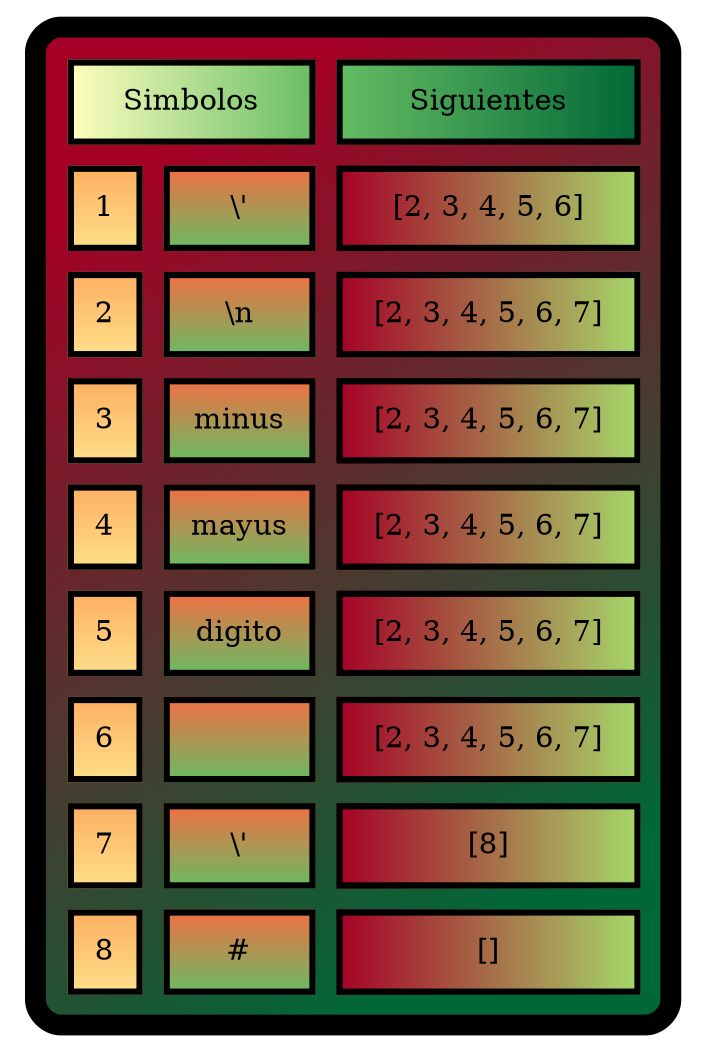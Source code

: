 digraph G{
tbl [
shape=plaintext
label=<
<TABLE border="10" cellspacing="10" cellpadding="10" style="rounded" bgcolor="/rdylgn11/1:/rdylgn11/11" gradientangle="315">
<TR>
<TD border="3" colspan="2"  bgcolor="/rdylgn11/6:/rdylgn11/9">Simbolos</TD>
<TD border="3" colspan="2"  bgcolor="/rdylgn11/9:/rdylgn11/11">Siguientes</TD>
</TR>
<TR>
<TD border="3" bgcolor="/rdylgn11/4:/rdylgn11/5" gradientangle="270">1</TD>
<TD border="3" bgcolor="/rdylgn11/3:/rdylgn11/9" gradientangle="270">\'</TD>
<TD border="3" colspan="2"  bgcolor="/rdylgn11/1:/rdylgn11/8">[2, 3, 4, 5, 6]</TD>
</TR>
<TR>
<TD border="3" bgcolor="/rdylgn11/4:/rdylgn11/5" gradientangle="270">2</TD>
<TD border="3" bgcolor="/rdylgn11/3:/rdylgn11/9" gradientangle="270">\n</TD>
<TD border="3" colspan="2"  bgcolor="/rdylgn11/1:/rdylgn11/8">[2, 3, 4, 5, 6, 7]</TD>
</TR>
<TR>
<TD border="3" bgcolor="/rdylgn11/4:/rdylgn11/5" gradientangle="270">3</TD>
<TD border="3" bgcolor="/rdylgn11/3:/rdylgn11/9" gradientangle="270">minus</TD>
<TD border="3" colspan="2"  bgcolor="/rdylgn11/1:/rdylgn11/8">[2, 3, 4, 5, 6, 7]</TD>
</TR>
<TR>
<TD border="3" bgcolor="/rdylgn11/4:/rdylgn11/5" gradientangle="270">4</TD>
<TD border="3" bgcolor="/rdylgn11/3:/rdylgn11/9" gradientangle="270">mayus</TD>
<TD border="3" colspan="2"  bgcolor="/rdylgn11/1:/rdylgn11/8">[2, 3, 4, 5, 6, 7]</TD>
</TR>
<TR>
<TD border="3" bgcolor="/rdylgn11/4:/rdylgn11/5" gradientangle="270">5</TD>
<TD border="3" bgcolor="/rdylgn11/3:/rdylgn11/9" gradientangle="270">digito</TD>
<TD border="3" colspan="2"  bgcolor="/rdylgn11/1:/rdylgn11/8">[2, 3, 4, 5, 6, 7]</TD>
</TR>
<TR>
<TD border="3" bgcolor="/rdylgn11/4:/rdylgn11/5" gradientangle="270">6</TD>
<TD border="3" bgcolor="/rdylgn11/3:/rdylgn11/9" gradientangle="270"> </TD>
<TD border="3" colspan="2"  bgcolor="/rdylgn11/1:/rdylgn11/8">[2, 3, 4, 5, 6, 7]</TD>
</TR>
<TR>
<TD border="3" bgcolor="/rdylgn11/4:/rdylgn11/5" gradientangle="270">7</TD>
<TD border="3" bgcolor="/rdylgn11/3:/rdylgn11/9" gradientangle="270">\'</TD>
<TD border="3" colspan="2"  bgcolor="/rdylgn11/1:/rdylgn11/8">[8]</TD>
</TR>
<TR>
<TD border="3" bgcolor="/rdylgn11/4:/rdylgn11/5" gradientangle="270">8</TD>
<TD border="3" bgcolor="/rdylgn11/3:/rdylgn11/9" gradientangle="270">#</TD>
<TD border="3" colspan="2"  bgcolor="/rdylgn11/1:/rdylgn11/8">[]</TD>
</TR>
</TABLE>
>];
}
